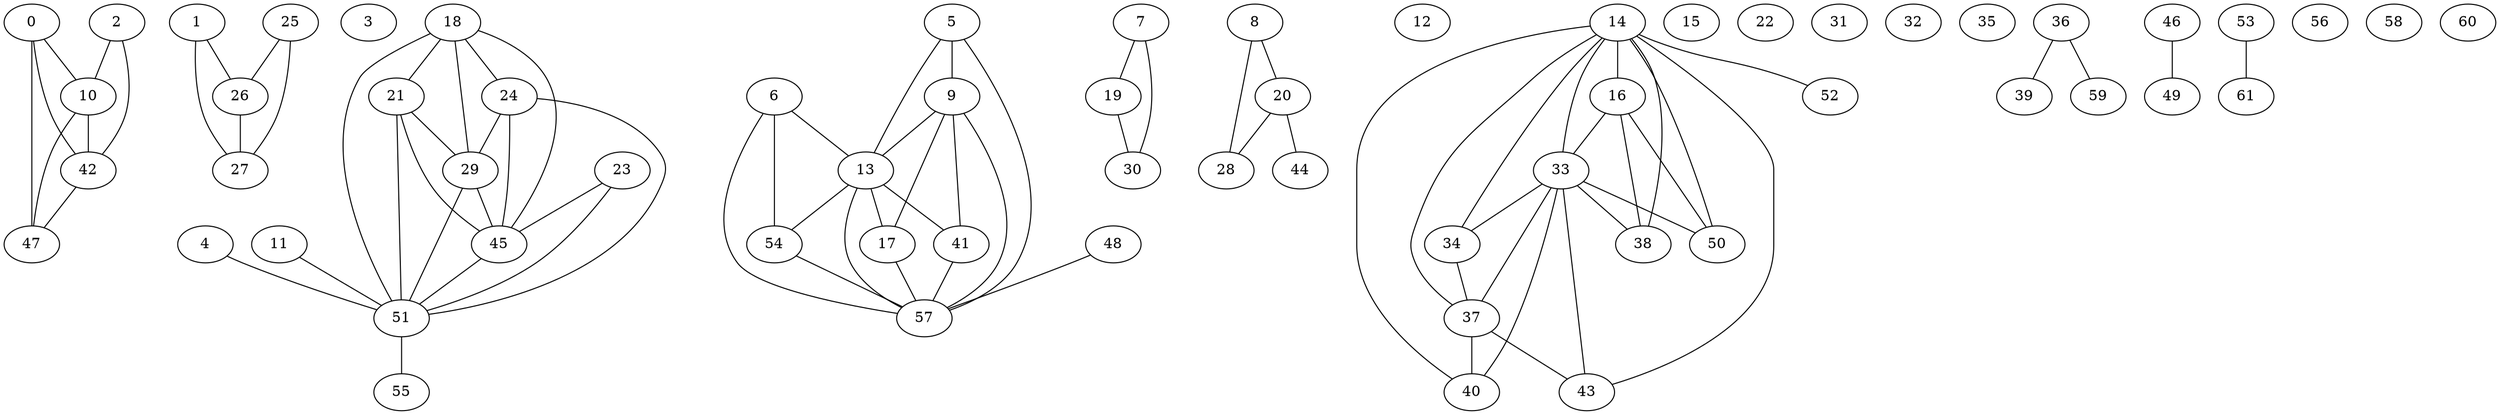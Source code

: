 graph {
	0 -- 10
	0 -- 42
	0 -- 47
	1 -- 26
	1 -- 27
	2 -- 10
	2 -- 42
	3
	4 -- 51
	5 -- 9
	5 -- 13
	5 -- 57
	6 -- 13
	6 -- 54
	6 -- 57
	7 -- 19
	7 -- 30
	8 -- 20
	8 -- 28
	9 -- 13
	9 -- 17
	9 -- 41
	9 -- 57
	10 -- 42
	10 -- 47
	11 -- 51
	12
	13 -- 17
	13 -- 41
	13 -- 54
	13 -- 57
	14 -- 16
	14 -- 33
	14 -- 34
	14 -- 37
	14 -- 38
	14 -- 40
	14 -- 43
	14 -- 50
	14 -- 52
	15
	16 -- 33
	16 -- 38
	16 -- 50
	17 -- 57
	18 -- 21
	18 -- 24
	18 -- 29
	18 -- 45
	18 -- 51
	19 -- 30
	20 -- 28
	20 -- 44
	21 -- 29
	21 -- 45
	21 -- 51
	22
	23 -- 45
	23 -- 51
	24 -- 29
	24 -- 45
	24 -- 51
	25 -- 26
	25 -- 27
	26 -- 27
	29 -- 45
	29 -- 51
	31
	32
	33 -- 34
	33 -- 37
	33 -- 38
	33 -- 40
	33 -- 43
	33 -- 50
	34 -- 37
	35
	36 -- 39
	36 -- 59
	37 -- 40
	37 -- 43
	41 -- 57
	42 -- 47
	45 -- 51
	46 -- 49
	48 -- 57
	51 -- 55
	53 -- 61
	54 -- 57
	56
	58
	60
}
